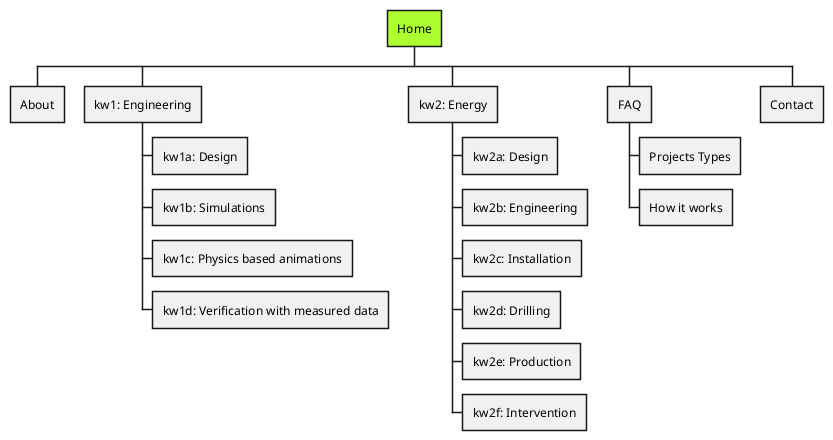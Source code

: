 @startuml website_structure
skinparam titleBorderRoundCorner 15
skinparam titleBorderThickness 2
skinparam titleBorderColor red
skinparam titleBackgroundColor Tomato

title Website Structure

@startwbs
<style>
wbsDiagram {
  .greenyellow {
      BackgroundColor GreenYellow
  }
}
</style>
* Home <<greenyellow>>
' Deliver library (i.e. code) as service. 
' Clean code principles with generic and customized unit and behavior tests
** About
' Passion; The Why
** kw1: Engineering
*** kw1a: Design
*** kw1b: Simulations
*** kw1c: Physics based animations
*** kw1d: Verification with measured data

** kw2: Energy
*** kw2a: Design
*** kw2b: Engineering
*** kw2c: Installation
*** kw2d: Drilling
*** kw2e: Production
*** kw2f: Intervention

** FAQ
*** Projects Types
*** How it works

** Contact

@endwbs

footer
%date("yyyy.MM.dd' at 'HH:mm")
%filename()
end footer
